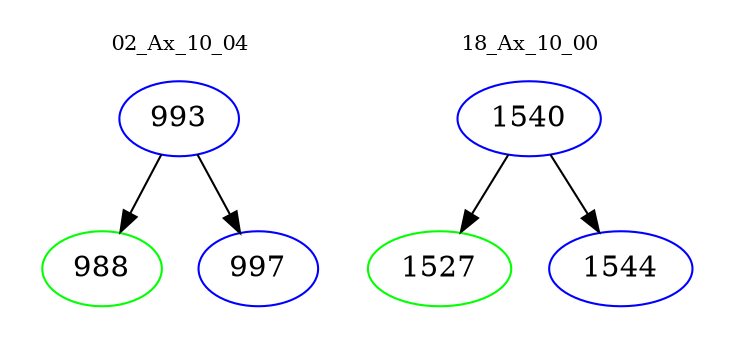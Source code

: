 digraph{
subgraph cluster_0 {
color = white
label = "02_Ax_10_04";
fontsize=10;
T0_993 [label="993", color="blue"]
T0_993 -> T0_988 [color="black"]
T0_988 [label="988", color="green"]
T0_993 -> T0_997 [color="black"]
T0_997 [label="997", color="blue"]
}
subgraph cluster_1 {
color = white
label = "18_Ax_10_00";
fontsize=10;
T1_1540 [label="1540", color="blue"]
T1_1540 -> T1_1527 [color="black"]
T1_1527 [label="1527", color="green"]
T1_1540 -> T1_1544 [color="black"]
T1_1544 [label="1544", color="blue"]
}
}
